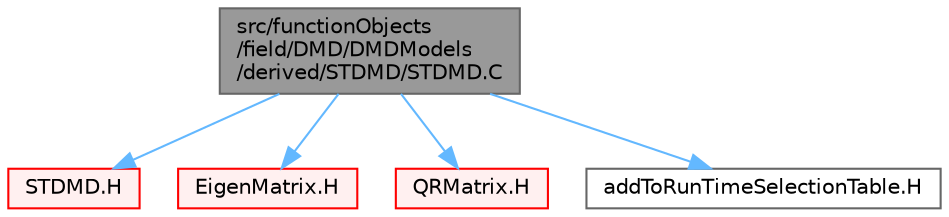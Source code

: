digraph "src/functionObjects/field/DMD/DMDModels/derived/STDMD/STDMD.C"
{
 // LATEX_PDF_SIZE
  bgcolor="transparent";
  edge [fontname=Helvetica,fontsize=10,labelfontname=Helvetica,labelfontsize=10];
  node [fontname=Helvetica,fontsize=10,shape=box,height=0.2,width=0.4];
  Node1 [id="Node000001",label="src/functionObjects\l/field/DMD/DMDModels\l/derived/STDMD/STDMD.C",height=0.2,width=0.4,color="gray40", fillcolor="grey60", style="filled", fontcolor="black",tooltip=" "];
  Node1 -> Node2 [id="edge1_Node000001_Node000002",color="steelblue1",style="solid",tooltip=" "];
  Node2 [id="Node000002",label="STDMD.H",height=0.2,width=0.4,color="red", fillcolor="#FFF0F0", style="filled",URL="$STDMD_8H.html",tooltip=" "];
  Node1 -> Node348 [id="edge2_Node000001_Node000348",color="steelblue1",style="solid",tooltip=" "];
  Node348 [id="Node000348",label="EigenMatrix.H",height=0.2,width=0.4,color="red", fillcolor="#FFF0F0", style="filled",URL="$EigenMatrix_8H.html",tooltip=" "];
  Node1 -> Node349 [id="edge3_Node000001_Node000349",color="steelblue1",style="solid",tooltip=" "];
  Node349 [id="Node000349",label="QRMatrix.H",height=0.2,width=0.4,color="red", fillcolor="#FFF0F0", style="filled",URL="$QRMatrix_8H.html",tooltip=" "];
  Node1 -> Node351 [id="edge4_Node000001_Node000351",color="steelblue1",style="solid",tooltip=" "];
  Node351 [id="Node000351",label="addToRunTimeSelectionTable.H",height=0.2,width=0.4,color="grey40", fillcolor="white", style="filled",URL="$addToRunTimeSelectionTable_8H.html",tooltip="Macros for easy insertion into run-time selection tables."];
}
